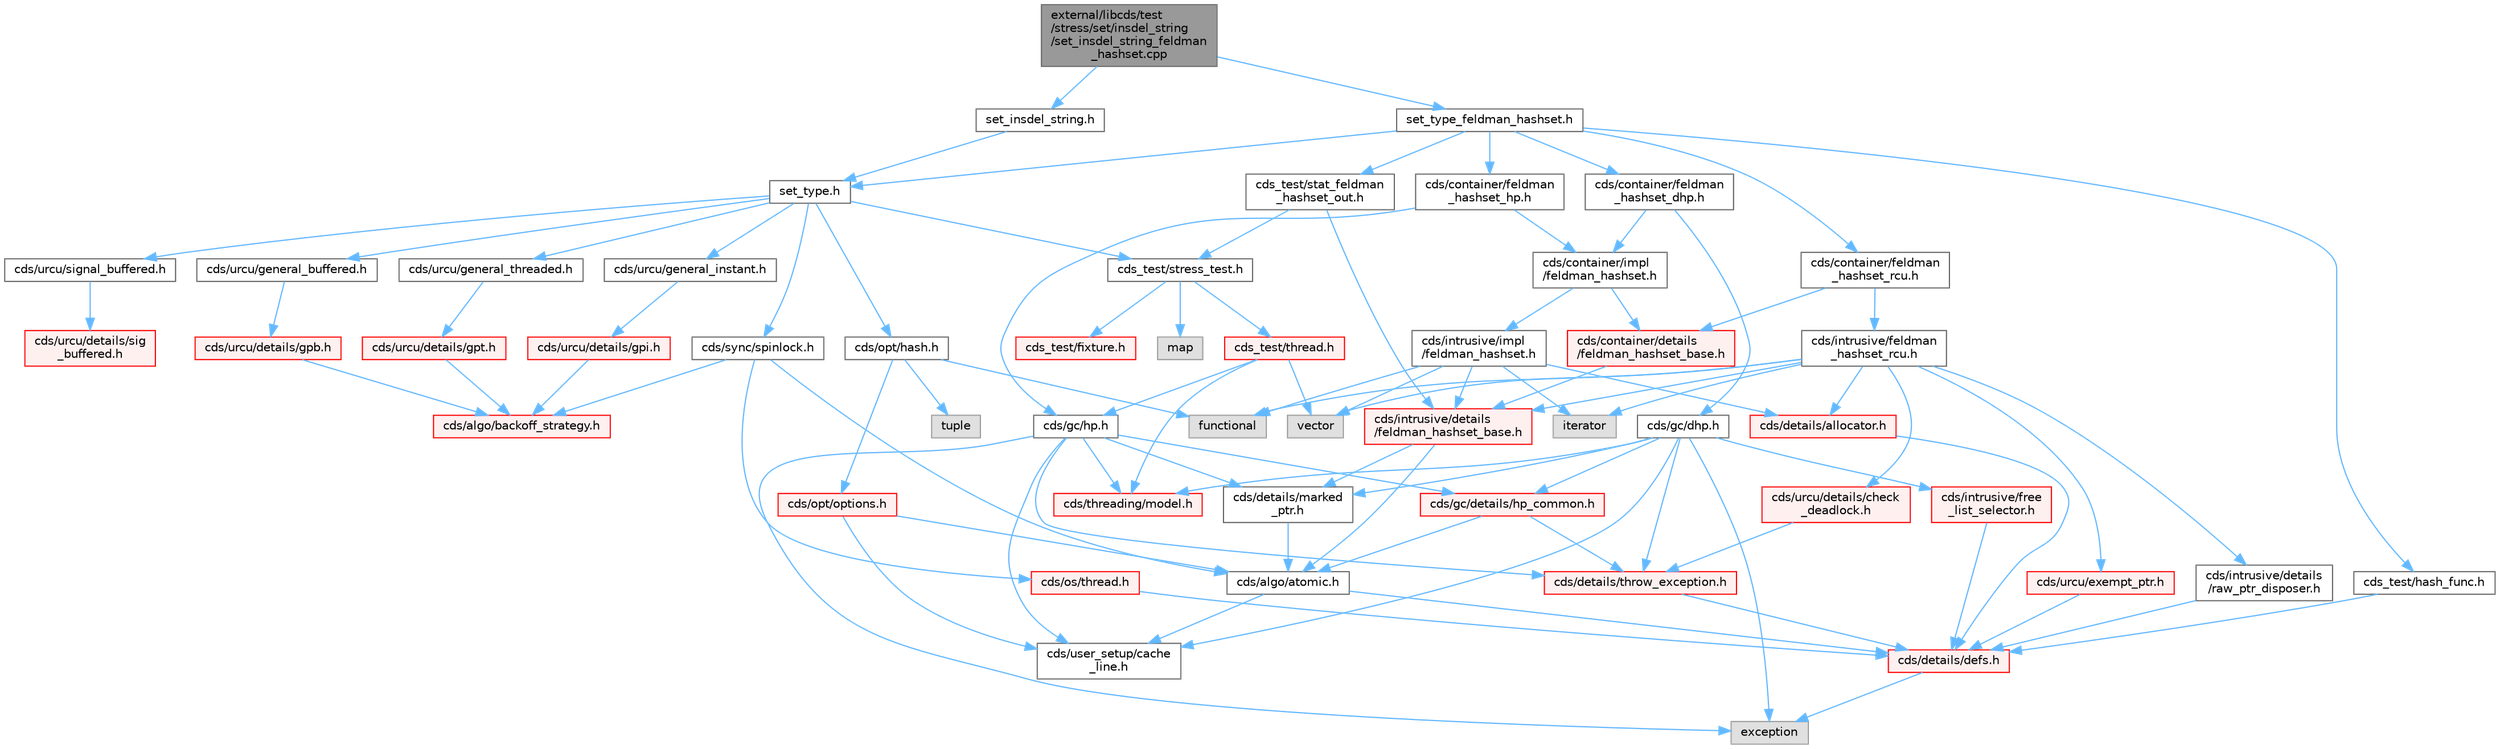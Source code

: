 digraph "external/libcds/test/stress/set/insdel_string/set_insdel_string_feldman_hashset.cpp"
{
 // LATEX_PDF_SIZE
  bgcolor="transparent";
  edge [fontname=Helvetica,fontsize=10,labelfontname=Helvetica,labelfontsize=10];
  node [fontname=Helvetica,fontsize=10,shape=box,height=0.2,width=0.4];
  Node1 [id="Node000001",label="external/libcds/test\l/stress/set/insdel_string\l/set_insdel_string_feldman\l_hashset.cpp",height=0.2,width=0.4,color="gray40", fillcolor="grey60", style="filled", fontcolor="black",tooltip=" "];
  Node1 -> Node2 [id="edge1_Node000001_Node000002",color="steelblue1",style="solid",tooltip=" "];
  Node2 [id="Node000002",label="set_insdel_string.h",height=0.2,width=0.4,color="grey40", fillcolor="white", style="filled",URL="$set__insdel__string_8h.html",tooltip=" "];
  Node2 -> Node3 [id="edge2_Node000002_Node000003",color="steelblue1",style="solid",tooltip=" "];
  Node3 [id="Node000003",label="set_type.h",height=0.2,width=0.4,color="grey40", fillcolor="white", style="filled",URL="$set__type_8h.html",tooltip=" "];
  Node3 -> Node4 [id="edge3_Node000003_Node000004",color="steelblue1",style="solid",tooltip=" "];
  Node4 [id="Node000004",label="cds/urcu/general_instant.h",height=0.2,width=0.4,color="grey40", fillcolor="white", style="filled",URL="$general__instant_8h.html",tooltip=" "];
  Node4 -> Node5 [id="edge4_Node000004_Node000005",color="steelblue1",style="solid",tooltip=" "];
  Node5 [id="Node000005",label="cds/urcu/details/gpi.h",height=0.2,width=0.4,color="red", fillcolor="#FFF0F0", style="filled",URL="$gpi_8h.html",tooltip=" "];
  Node5 -> Node55 [id="edge5_Node000005_Node000055",color="steelblue1",style="solid",tooltip=" "];
  Node55 [id="Node000055",label="cds/algo/backoff_strategy.h",height=0.2,width=0.4,color="red", fillcolor="#FFF0F0", style="filled",URL="$backoff__strategy_8h.html",tooltip=" "];
  Node3 -> Node59 [id="edge6_Node000003_Node000059",color="steelblue1",style="solid",tooltip=" "];
  Node59 [id="Node000059",label="cds/urcu/general_buffered.h",height=0.2,width=0.4,color="grey40", fillcolor="white", style="filled",URL="$general__buffered_8h.html",tooltip=" "];
  Node59 -> Node60 [id="edge7_Node000059_Node000060",color="steelblue1",style="solid",tooltip=" "];
  Node60 [id="Node000060",label="cds/urcu/details/gpb.h",height=0.2,width=0.4,color="red", fillcolor="#FFF0F0", style="filled",URL="$gpb_8h.html",tooltip=" "];
  Node60 -> Node55 [id="edge8_Node000060_Node000055",color="steelblue1",style="solid",tooltip=" "];
  Node3 -> Node73 [id="edge9_Node000003_Node000073",color="steelblue1",style="solid",tooltip=" "];
  Node73 [id="Node000073",label="cds/urcu/general_threaded.h",height=0.2,width=0.4,color="grey40", fillcolor="white", style="filled",URL="$general__threaded_8h.html",tooltip=" "];
  Node73 -> Node74 [id="edge10_Node000073_Node000074",color="steelblue1",style="solid",tooltip=" "];
  Node74 [id="Node000074",label="cds/urcu/details/gpt.h",height=0.2,width=0.4,color="red", fillcolor="#FFF0F0", style="filled",URL="$gpt_8h.html",tooltip=" "];
  Node74 -> Node55 [id="edge11_Node000074_Node000055",color="steelblue1",style="solid",tooltip=" "];
  Node3 -> Node77 [id="edge12_Node000003_Node000077",color="steelblue1",style="solid",tooltip=" "];
  Node77 [id="Node000077",label="cds/urcu/signal_buffered.h",height=0.2,width=0.4,color="grey40", fillcolor="white", style="filled",URL="$signal__buffered_8h.html",tooltip=" "];
  Node77 -> Node78 [id="edge13_Node000077_Node000078",color="steelblue1",style="solid",tooltip=" "];
  Node78 [id="Node000078",label="cds/urcu/details/sig\l_buffered.h",height=0.2,width=0.4,color="red", fillcolor="#FFF0F0", style="filled",URL="$sig__buffered_8h.html",tooltip=" "];
  Node3 -> Node80 [id="edge14_Node000003_Node000080",color="steelblue1",style="solid",tooltip=" "];
  Node80 [id="Node000080",label="cds/opt/hash.h",height=0.2,width=0.4,color="grey40", fillcolor="white", style="filled",URL="$external_2libcds_2cds_2opt_2hash_8h.html",tooltip=" "];
  Node80 -> Node81 [id="edge15_Node000080_Node000081",color="steelblue1",style="solid",tooltip=" "];
  Node81 [id="Node000081",label="tuple",height=0.2,width=0.4,color="grey60", fillcolor="#E0E0E0", style="filled",tooltip=" "];
  Node80 -> Node82 [id="edge16_Node000080_Node000082",color="steelblue1",style="solid",tooltip=" "];
  Node82 [id="Node000082",label="functional",height=0.2,width=0.4,color="grey60", fillcolor="#E0E0E0", style="filled",tooltip=" "];
  Node80 -> Node67 [id="edge17_Node000080_Node000067",color="steelblue1",style="solid",tooltip=" "];
  Node67 [id="Node000067",label="cds/opt/options.h",height=0.2,width=0.4,color="red", fillcolor="#FFF0F0", style="filled",URL="$opt_2options_8h.html",tooltip=" "];
  Node67 -> Node24 [id="edge18_Node000067_Node000024",color="steelblue1",style="solid",tooltip=" "];
  Node24 [id="Node000024",label="cds/user_setup/cache\l_line.h",height=0.2,width=0.4,color="grey40", fillcolor="white", style="filled",URL="$cache__line_8h.html",tooltip="Cache-line size definition"];
  Node67 -> Node10 [id="edge19_Node000067_Node000010",color="steelblue1",style="solid",tooltip=" "];
  Node10 [id="Node000010",label="cds/algo/atomic.h",height=0.2,width=0.4,color="grey40", fillcolor="white", style="filled",URL="$external_2libcds_2cds_2algo_2atomic_8h.html",tooltip=" "];
  Node10 -> Node11 [id="edge20_Node000010_Node000011",color="steelblue1",style="solid",tooltip=" "];
  Node11 [id="Node000011",label="cds/details/defs.h",height=0.2,width=0.4,color="red", fillcolor="#FFF0F0", style="filled",URL="$details_2defs_8h.html",tooltip=" "];
  Node11 -> Node16 [id="edge21_Node000011_Node000016",color="steelblue1",style="solid",tooltip=" "];
  Node16 [id="Node000016",label="exception",height=0.2,width=0.4,color="grey60", fillcolor="#E0E0E0", style="filled",tooltip=" "];
  Node10 -> Node24 [id="edge22_Node000010_Node000024",color="steelblue1",style="solid",tooltip=" "];
  Node3 -> Node83 [id="edge23_Node000003_Node000083",color="steelblue1",style="solid",tooltip=" "];
  Node83 [id="Node000083",label="cds/sync/spinlock.h",height=0.2,width=0.4,color="grey40", fillcolor="white", style="filled",URL="$sync_2spinlock_8h.html",tooltip=" "];
  Node83 -> Node10 [id="edge24_Node000083_Node000010",color="steelblue1",style="solid",tooltip=" "];
  Node83 -> Node44 [id="edge25_Node000083_Node000044",color="steelblue1",style="solid",tooltip=" "];
  Node44 [id="Node000044",label="cds/os/thread.h",height=0.2,width=0.4,color="red", fillcolor="#FFF0F0", style="filled",URL="$cds_2os_2thread_8h.html",tooltip=" "];
  Node44 -> Node11 [id="edge26_Node000044_Node000011",color="steelblue1",style="solid",tooltip=" "];
  Node83 -> Node55 [id="edge27_Node000083_Node000055",color="steelblue1",style="solid",tooltip=" "];
  Node3 -> Node84 [id="edge28_Node000003_Node000084",color="steelblue1",style="solid",tooltip=" "];
  Node84 [id="Node000084",label="cds_test/stress_test.h",height=0.2,width=0.4,color="grey40", fillcolor="white", style="filled",URL="$stress__test_8h.html",tooltip=" "];
  Node84 -> Node85 [id="edge29_Node000084_Node000085",color="steelblue1",style="solid",tooltip=" "];
  Node85 [id="Node000085",label="map",height=0.2,width=0.4,color="grey60", fillcolor="#E0E0E0", style="filled",tooltip=" "];
  Node84 -> Node86 [id="edge30_Node000084_Node000086",color="steelblue1",style="solid",tooltip=" "];
  Node86 [id="Node000086",label="cds_test/fixture.h",height=0.2,width=0.4,color="red", fillcolor="#FFF0F0", style="filled",URL="$fixture_8h.html",tooltip=" "];
  Node84 -> Node91 [id="edge31_Node000084_Node000091",color="steelblue1",style="solid",tooltip=" "];
  Node91 [id="Node000091",label="cds_test/thread.h",height=0.2,width=0.4,color="red", fillcolor="#FFF0F0", style="filled",URL="$test_2include_2cds__test_2thread_8h.html",tooltip=" "];
  Node91 -> Node92 [id="edge32_Node000091_Node000092",color="steelblue1",style="solid",tooltip=" "];
  Node92 [id="Node000092",label="vector",height=0.2,width=0.4,color="grey60", fillcolor="#E0E0E0", style="filled",tooltip=" "];
  Node91 -> Node48 [id="edge33_Node000091_Node000048",color="steelblue1",style="solid",tooltip=" "];
  Node48 [id="Node000048",label="cds/threading/model.h",height=0.2,width=0.4,color="red", fillcolor="#FFF0F0", style="filled",URL="$model_8h.html",tooltip=" "];
  Node91 -> Node93 [id="edge34_Node000091_Node000093",color="steelblue1",style="solid",tooltip=" "];
  Node93 [id="Node000093",label="cds/gc/hp.h",height=0.2,width=0.4,color="grey40", fillcolor="white", style="filled",URL="$hp_8h.html",tooltip=" "];
  Node93 -> Node16 [id="edge35_Node000093_Node000016",color="steelblue1",style="solid",tooltip=" "];
  Node93 -> Node94 [id="edge36_Node000093_Node000094",color="steelblue1",style="solid",tooltip=" "];
  Node94 [id="Node000094",label="cds/gc/details/hp_common.h",height=0.2,width=0.4,color="red", fillcolor="#FFF0F0", style="filled",URL="$hp__common_8h.html",tooltip=" "];
  Node94 -> Node10 [id="edge37_Node000094_Node000010",color="steelblue1",style="solid",tooltip=" "];
  Node94 -> Node41 [id="edge38_Node000094_Node000041",color="steelblue1",style="solid",tooltip=" "];
  Node41 [id="Node000041",label="cds/details/throw_exception.h",height=0.2,width=0.4,color="red", fillcolor="#FFF0F0", style="filled",URL="$throw__exception_8h.html",tooltip=" "];
  Node41 -> Node11 [id="edge39_Node000041_Node000011",color="steelblue1",style="solid",tooltip=" "];
  Node93 -> Node48 [id="edge40_Node000093_Node000048",color="steelblue1",style="solid",tooltip=" "];
  Node93 -> Node41 [id="edge41_Node000093_Node000041",color="steelblue1",style="solid",tooltip=" "];
  Node93 -> Node47 [id="edge42_Node000093_Node000047",color="steelblue1",style="solid",tooltip=" "];
  Node47 [id="Node000047",label="cds/details/marked\l_ptr.h",height=0.2,width=0.4,color="grey40", fillcolor="white", style="filled",URL="$marked__ptr_8h.html",tooltip=" "];
  Node47 -> Node10 [id="edge43_Node000047_Node000010",color="steelblue1",style="solid",tooltip=" "];
  Node93 -> Node24 [id="edge44_Node000093_Node000024",color="steelblue1",style="solid",tooltip=" "];
  Node1 -> Node95 [id="edge45_Node000001_Node000095",color="steelblue1",style="solid",tooltip=" "];
  Node95 [id="Node000095",label="set_type_feldman_hashset.h",height=0.2,width=0.4,color="grey40", fillcolor="white", style="filled",URL="$set__type__feldman__hashset_8h.html",tooltip=" "];
  Node95 -> Node3 [id="edge46_Node000095_Node000003",color="steelblue1",style="solid",tooltip=" "];
  Node95 -> Node96 [id="edge47_Node000095_Node000096",color="steelblue1",style="solid",tooltip=" "];
  Node96 [id="Node000096",label="cds/container/feldman\l_hashset_hp.h",height=0.2,width=0.4,color="grey40", fillcolor="white", style="filled",URL="$container_2feldman__hashset__hp_8h.html",tooltip=" "];
  Node96 -> Node97 [id="edge48_Node000096_Node000097",color="steelblue1",style="solid",tooltip=" "];
  Node97 [id="Node000097",label="cds/container/impl\l/feldman_hashset.h",height=0.2,width=0.4,color="grey40", fillcolor="white", style="filled",URL="$container_2impl_2feldman__hashset_8h.html",tooltip=" "];
  Node97 -> Node98 [id="edge49_Node000097_Node000098",color="steelblue1",style="solid",tooltip=" "];
  Node98 [id="Node000098",label="cds/intrusive/impl\l/feldman_hashset.h",height=0.2,width=0.4,color="grey40", fillcolor="white", style="filled",URL="$intrusive_2impl_2feldman__hashset_8h.html",tooltip=" "];
  Node98 -> Node82 [id="edge50_Node000098_Node000082",color="steelblue1",style="solid",tooltip=" "];
  Node98 -> Node99 [id="edge51_Node000098_Node000099",color="steelblue1",style="solid",tooltip=" "];
  Node99 [id="Node000099",label="iterator",height=0.2,width=0.4,color="grey60", fillcolor="#E0E0E0", style="filled",tooltip=" "];
  Node98 -> Node92 [id="edge52_Node000098_Node000092",color="steelblue1",style="solid",tooltip=" "];
  Node98 -> Node100 [id="edge53_Node000098_Node000100",color="steelblue1",style="solid",tooltip=" "];
  Node100 [id="Node000100",label="cds/intrusive/details\l/feldman_hashset_base.h",height=0.2,width=0.4,color="red", fillcolor="#FFF0F0", style="filled",URL="$intrusive_2details_2feldman__hashset__base_8h.html",tooltip=" "];
  Node100 -> Node10 [id="edge54_Node000100_Node000010",color="steelblue1",style="solid",tooltip=" "];
  Node100 -> Node47 [id="edge55_Node000100_Node000047",color="steelblue1",style="solid",tooltip=" "];
  Node98 -> Node26 [id="edge56_Node000098_Node000026",color="steelblue1",style="solid",tooltip=" "];
  Node26 [id="Node000026",label="cds/details/allocator.h",height=0.2,width=0.4,color="red", fillcolor="#FFF0F0", style="filled",URL="$external_2libcds_2cds_2details_2allocator_8h.html",tooltip=" "];
  Node26 -> Node11 [id="edge57_Node000026_Node000011",color="steelblue1",style="solid",tooltip=" "];
  Node97 -> Node104 [id="edge58_Node000097_Node000104",color="steelblue1",style="solid",tooltip=" "];
  Node104 [id="Node000104",label="cds/container/details\l/feldman_hashset_base.h",height=0.2,width=0.4,color="red", fillcolor="#FFF0F0", style="filled",URL="$container_2details_2feldman__hashset__base_8h.html",tooltip=" "];
  Node104 -> Node100 [id="edge59_Node000104_Node000100",color="steelblue1",style="solid",tooltip=" "];
  Node96 -> Node93 [id="edge60_Node000096_Node000093",color="steelblue1",style="solid",tooltip=" "];
  Node95 -> Node105 [id="edge61_Node000095_Node000105",color="steelblue1",style="solid",tooltip=" "];
  Node105 [id="Node000105",label="cds/container/feldman\l_hashset_dhp.h",height=0.2,width=0.4,color="grey40", fillcolor="white", style="filled",URL="$container_2feldman__hashset__dhp_8h.html",tooltip=" "];
  Node105 -> Node97 [id="edge62_Node000105_Node000097",color="steelblue1",style="solid",tooltip=" "];
  Node105 -> Node106 [id="edge63_Node000105_Node000106",color="steelblue1",style="solid",tooltip=" "];
  Node106 [id="Node000106",label="cds/gc/dhp.h",height=0.2,width=0.4,color="grey40", fillcolor="white", style="filled",URL="$dhp_8h.html",tooltip=" "];
  Node106 -> Node16 [id="edge64_Node000106_Node000016",color="steelblue1",style="solid",tooltip=" "];
  Node106 -> Node94 [id="edge65_Node000106_Node000094",color="steelblue1",style="solid",tooltip=" "];
  Node106 -> Node48 [id="edge66_Node000106_Node000048",color="steelblue1",style="solid",tooltip=" "];
  Node106 -> Node107 [id="edge67_Node000106_Node000107",color="steelblue1",style="solid",tooltip=" "];
  Node107 [id="Node000107",label="cds/intrusive/free\l_list_selector.h",height=0.2,width=0.4,color="red", fillcolor="#FFF0F0", style="filled",URL="$free__list__selector_8h.html",tooltip=" "];
  Node107 -> Node11 [id="edge68_Node000107_Node000011",color="steelblue1",style="solid",tooltip=" "];
  Node106 -> Node41 [id="edge69_Node000106_Node000041",color="steelblue1",style="solid",tooltip=" "];
  Node106 -> Node47 [id="edge70_Node000106_Node000047",color="steelblue1",style="solid",tooltip=" "];
  Node106 -> Node24 [id="edge71_Node000106_Node000024",color="steelblue1",style="solid",tooltip=" "];
  Node95 -> Node109 [id="edge72_Node000095_Node000109",color="steelblue1",style="solid",tooltip=" "];
  Node109 [id="Node000109",label="cds/container/feldman\l_hashset_rcu.h",height=0.2,width=0.4,color="grey40", fillcolor="white", style="filled",URL="$container_2feldman__hashset__rcu_8h.html",tooltip=" "];
  Node109 -> Node110 [id="edge73_Node000109_Node000110",color="steelblue1",style="solid",tooltip=" "];
  Node110 [id="Node000110",label="cds/intrusive/feldman\l_hashset_rcu.h",height=0.2,width=0.4,color="grey40", fillcolor="white", style="filled",URL="$intrusive_2feldman__hashset__rcu_8h.html",tooltip=" "];
  Node110 -> Node82 [id="edge74_Node000110_Node000082",color="steelblue1",style="solid",tooltip=" "];
  Node110 -> Node99 [id="edge75_Node000110_Node000099",color="steelblue1",style="solid",tooltip=" "];
  Node110 -> Node92 [id="edge76_Node000110_Node000092",color="steelblue1",style="solid",tooltip=" "];
  Node110 -> Node100 [id="edge77_Node000110_Node000100",color="steelblue1",style="solid",tooltip=" "];
  Node110 -> Node26 [id="edge78_Node000110_Node000026",color="steelblue1",style="solid",tooltip=" "];
  Node110 -> Node111 [id="edge79_Node000110_Node000111",color="steelblue1",style="solid",tooltip=" "];
  Node111 [id="Node000111",label="cds/urcu/details/check\l_deadlock.h",height=0.2,width=0.4,color="red", fillcolor="#FFF0F0", style="filled",URL="$check__deadlock_8h.html",tooltip=" "];
  Node111 -> Node41 [id="edge80_Node000111_Node000041",color="steelblue1",style="solid",tooltip=" "];
  Node110 -> Node112 [id="edge81_Node000110_Node000112",color="steelblue1",style="solid",tooltip=" "];
  Node112 [id="Node000112",label="cds/urcu/exempt_ptr.h",height=0.2,width=0.4,color="red", fillcolor="#FFF0F0", style="filled",URL="$exempt__ptr_8h.html",tooltip=" "];
  Node112 -> Node11 [id="edge82_Node000112_Node000011",color="steelblue1",style="solid",tooltip=" "];
  Node110 -> Node113 [id="edge83_Node000110_Node000113",color="steelblue1",style="solid",tooltip=" "];
  Node113 [id="Node000113",label="cds/intrusive/details\l/raw_ptr_disposer.h",height=0.2,width=0.4,color="grey40", fillcolor="white", style="filled",URL="$raw__ptr__disposer_8h.html",tooltip=" "];
  Node113 -> Node11 [id="edge84_Node000113_Node000011",color="steelblue1",style="solid",tooltip=" "];
  Node109 -> Node104 [id="edge85_Node000109_Node000104",color="steelblue1",style="solid",tooltip=" "];
  Node95 -> Node114 [id="edge86_Node000095_Node000114",color="steelblue1",style="solid",tooltip=" "];
  Node114 [id="Node000114",label="cds_test/stat_feldman\l_hashset_out.h",height=0.2,width=0.4,color="grey40", fillcolor="white", style="filled",URL="$stat__feldman__hashset__out_8h.html",tooltip=" "];
  Node114 -> Node84 [id="edge87_Node000114_Node000084",color="steelblue1",style="solid",tooltip=" "];
  Node114 -> Node100 [id="edge88_Node000114_Node000100",color="steelblue1",style="solid",tooltip=" "];
  Node95 -> Node115 [id="edge89_Node000095_Node000115",color="steelblue1",style="solid",tooltip=" "];
  Node115 [id="Node000115",label="cds_test/hash_func.h",height=0.2,width=0.4,color="grey40", fillcolor="white", style="filled",URL="$hash__func_8h.html",tooltip=" "];
  Node115 -> Node11 [id="edge90_Node000115_Node000011",color="steelblue1",style="solid",tooltip=" "];
}
